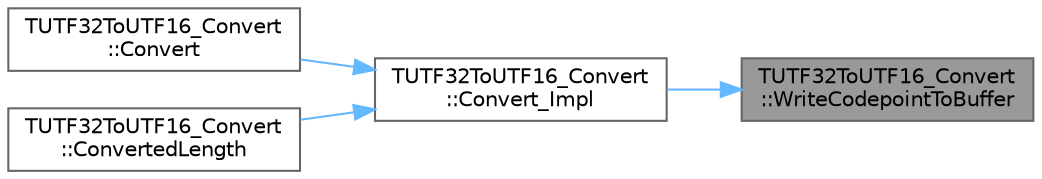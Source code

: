 digraph "TUTF32ToUTF16_Convert::WriteCodepointToBuffer"
{
 // INTERACTIVE_SVG=YES
 // LATEX_PDF_SIZE
  bgcolor="transparent";
  edge [fontname=Helvetica,fontsize=10,labelfontname=Helvetica,labelfontsize=10];
  node [fontname=Helvetica,fontsize=10,shape=box,height=0.2,width=0.4];
  rankdir="RL";
  Node1 [id="Node000001",label="TUTF32ToUTF16_Convert\l::WriteCodepointToBuffer",height=0.2,width=0.4,color="gray40", fillcolor="grey60", style="filled", fontcolor="black",tooltip=" "];
  Node1 -> Node2 [id="edge1_Node000001_Node000002",dir="back",color="steelblue1",style="solid",tooltip=" "];
  Node2 [id="Node000002",label="TUTF32ToUTF16_Convert\l::Convert_Impl",height=0.2,width=0.4,color="grey40", fillcolor="white", style="filled",URL="$db/d83/classTUTF32ToUTF16__Convert.html#aac9b4981d53a6d332066020da8b3762c",tooltip=" "];
  Node2 -> Node3 [id="edge2_Node000002_Node000003",dir="back",color="steelblue1",style="solid",tooltip=" "];
  Node3 [id="Node000003",label="TUTF32ToUTF16_Convert\l::Convert",height=0.2,width=0.4,color="grey40", fillcolor="white", style="filled",URL="$db/d83/classTUTF32ToUTF16__Convert.html#a10f008f05b2228ba32ab7106bde54132",tooltip="Converts the string to the desired format."];
  Node2 -> Node4 [id="edge3_Node000002_Node000004",dir="back",color="steelblue1",style="solid",tooltip=" "];
  Node4 [id="Node000004",label="TUTF32ToUTF16_Convert\l::ConvertedLength",height=0.2,width=0.4,color="grey40", fillcolor="white", style="filled",URL="$db/d83/classTUTF32ToUTF16__Convert.html#a6eff26ecbe91ecdf3de1aa5053539358",tooltip="Determines the length of the converted string."];
}

